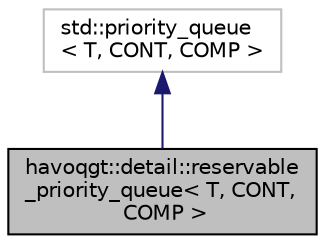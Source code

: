 digraph "havoqgt::detail::reservable_priority_queue&lt; T, CONT, COMP &gt;"
{
  edge [fontname="Helvetica",fontsize="10",labelfontname="Helvetica",labelfontsize="10"];
  node [fontname="Helvetica",fontsize="10",shape=record];
  Node1 [label="havoqgt::detail::reservable\l_priority_queue\< T, CONT,\l COMP \>",height=0.2,width=0.4,color="black", fillcolor="grey75", style="filled", fontcolor="black"];
  Node2 -> Node1 [dir="back",color="midnightblue",fontsize="10",style="solid",fontname="Helvetica"];
  Node2 [label="std::priority_queue\l\< T, CONT, COMP \>",height=0.2,width=0.4,color="grey75", fillcolor="white", style="filled"];
}
